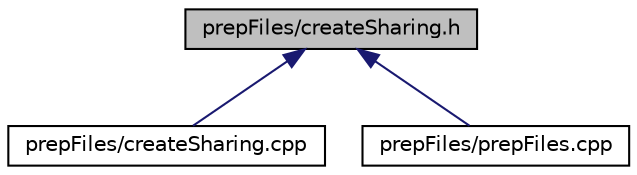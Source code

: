 digraph "prepFiles/createSharing.h"
{
  edge [fontname="Helvetica",fontsize="10",labelfontname="Helvetica",labelfontsize="10"];
  node [fontname="Helvetica",fontsize="10",shape=record];
  Node4 [label="prepFiles/createSharing.h",height=0.2,width=0.4,color="black", fillcolor="grey75", style="filled", fontcolor="black"];
  Node4 -> Node5 [dir="back",color="midnightblue",fontsize="10",style="solid",fontname="Helvetica"];
  Node5 [label="prepFiles/createSharing.cpp",height=0.2,width=0.4,color="black", fillcolor="white", style="filled",URL="$create_sharing_8cpp.html"];
  Node4 -> Node6 [dir="back",color="midnightblue",fontsize="10",style="solid",fontname="Helvetica"];
  Node6 [label="prepFiles/prepFiles.cpp",height=0.2,width=0.4,color="black", fillcolor="white", style="filled",URL="$prep_files_8cpp.html"];
}
